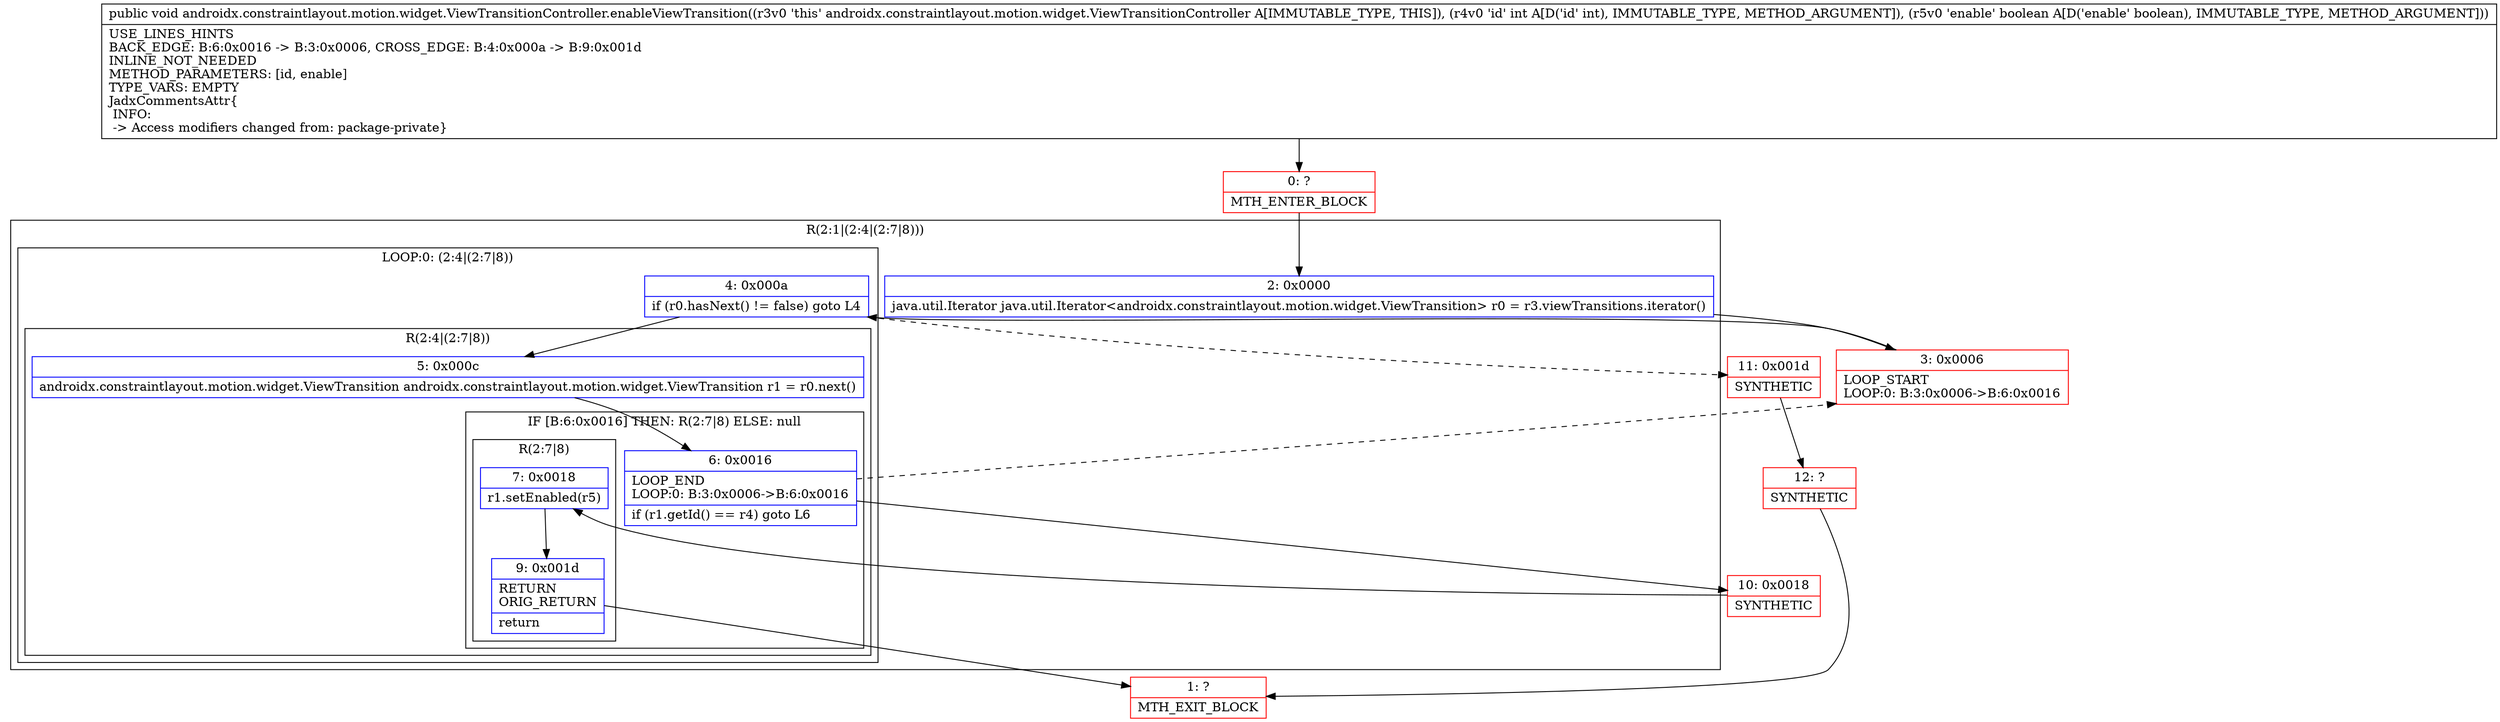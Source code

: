 digraph "CFG forandroidx.constraintlayout.motion.widget.ViewTransitionController.enableViewTransition(IZ)V" {
subgraph cluster_Region_1013718938 {
label = "R(2:1|(2:4|(2:7|8)))";
node [shape=record,color=blue];
Node_2 [shape=record,label="{2\:\ 0x0000|java.util.Iterator java.util.Iterator\<androidx.constraintlayout.motion.widget.ViewTransition\> r0 = r3.viewTransitions.iterator()\l}"];
subgraph cluster_LoopRegion_123545476 {
label = "LOOP:0: (2:4|(2:7|8))";
node [shape=record,color=blue];
Node_4 [shape=record,label="{4\:\ 0x000a|if (r0.hasNext() != false) goto L4\l}"];
subgraph cluster_Region_1519658163 {
label = "R(2:4|(2:7|8))";
node [shape=record,color=blue];
Node_5 [shape=record,label="{5\:\ 0x000c|androidx.constraintlayout.motion.widget.ViewTransition androidx.constraintlayout.motion.widget.ViewTransition r1 = r0.next()\l}"];
subgraph cluster_IfRegion_2012585717 {
label = "IF [B:6:0x0016] THEN: R(2:7|8) ELSE: null";
node [shape=record,color=blue];
Node_6 [shape=record,label="{6\:\ 0x0016|LOOP_END\lLOOP:0: B:3:0x0006\-\>B:6:0x0016\l|if (r1.getId() == r4) goto L6\l}"];
subgraph cluster_Region_725213022 {
label = "R(2:7|8)";
node [shape=record,color=blue];
Node_7 [shape=record,label="{7\:\ 0x0018|r1.setEnabled(r5)\l}"];
Node_9 [shape=record,label="{9\:\ 0x001d|RETURN\lORIG_RETURN\l|return\l}"];
}
}
}
}
}
Node_0 [shape=record,color=red,label="{0\:\ ?|MTH_ENTER_BLOCK\l}"];
Node_3 [shape=record,color=red,label="{3\:\ 0x0006|LOOP_START\lLOOP:0: B:3:0x0006\-\>B:6:0x0016\l}"];
Node_10 [shape=record,color=red,label="{10\:\ 0x0018|SYNTHETIC\l}"];
Node_1 [shape=record,color=red,label="{1\:\ ?|MTH_EXIT_BLOCK\l}"];
Node_11 [shape=record,color=red,label="{11\:\ 0x001d|SYNTHETIC\l}"];
Node_12 [shape=record,color=red,label="{12\:\ ?|SYNTHETIC\l}"];
MethodNode[shape=record,label="{public void androidx.constraintlayout.motion.widget.ViewTransitionController.enableViewTransition((r3v0 'this' androidx.constraintlayout.motion.widget.ViewTransitionController A[IMMUTABLE_TYPE, THIS]), (r4v0 'id' int A[D('id' int), IMMUTABLE_TYPE, METHOD_ARGUMENT]), (r5v0 'enable' boolean A[D('enable' boolean), IMMUTABLE_TYPE, METHOD_ARGUMENT]))  | USE_LINES_HINTS\lBACK_EDGE: B:6:0x0016 \-\> B:3:0x0006, CROSS_EDGE: B:4:0x000a \-\> B:9:0x001d\lINLINE_NOT_NEEDED\lMETHOD_PARAMETERS: [id, enable]\lTYPE_VARS: EMPTY\lJadxCommentsAttr\{\l INFO: \l \-\> Access modifiers changed from: package\-private\}\l}"];
MethodNode -> Node_0;Node_2 -> Node_3;
Node_4 -> Node_5;
Node_4 -> Node_11[style=dashed];
Node_5 -> Node_6;
Node_6 -> Node_3[style=dashed];
Node_6 -> Node_10;
Node_7 -> Node_9;
Node_9 -> Node_1;
Node_0 -> Node_2;
Node_3 -> Node_4;
Node_10 -> Node_7;
Node_11 -> Node_12;
Node_12 -> Node_1;
}

